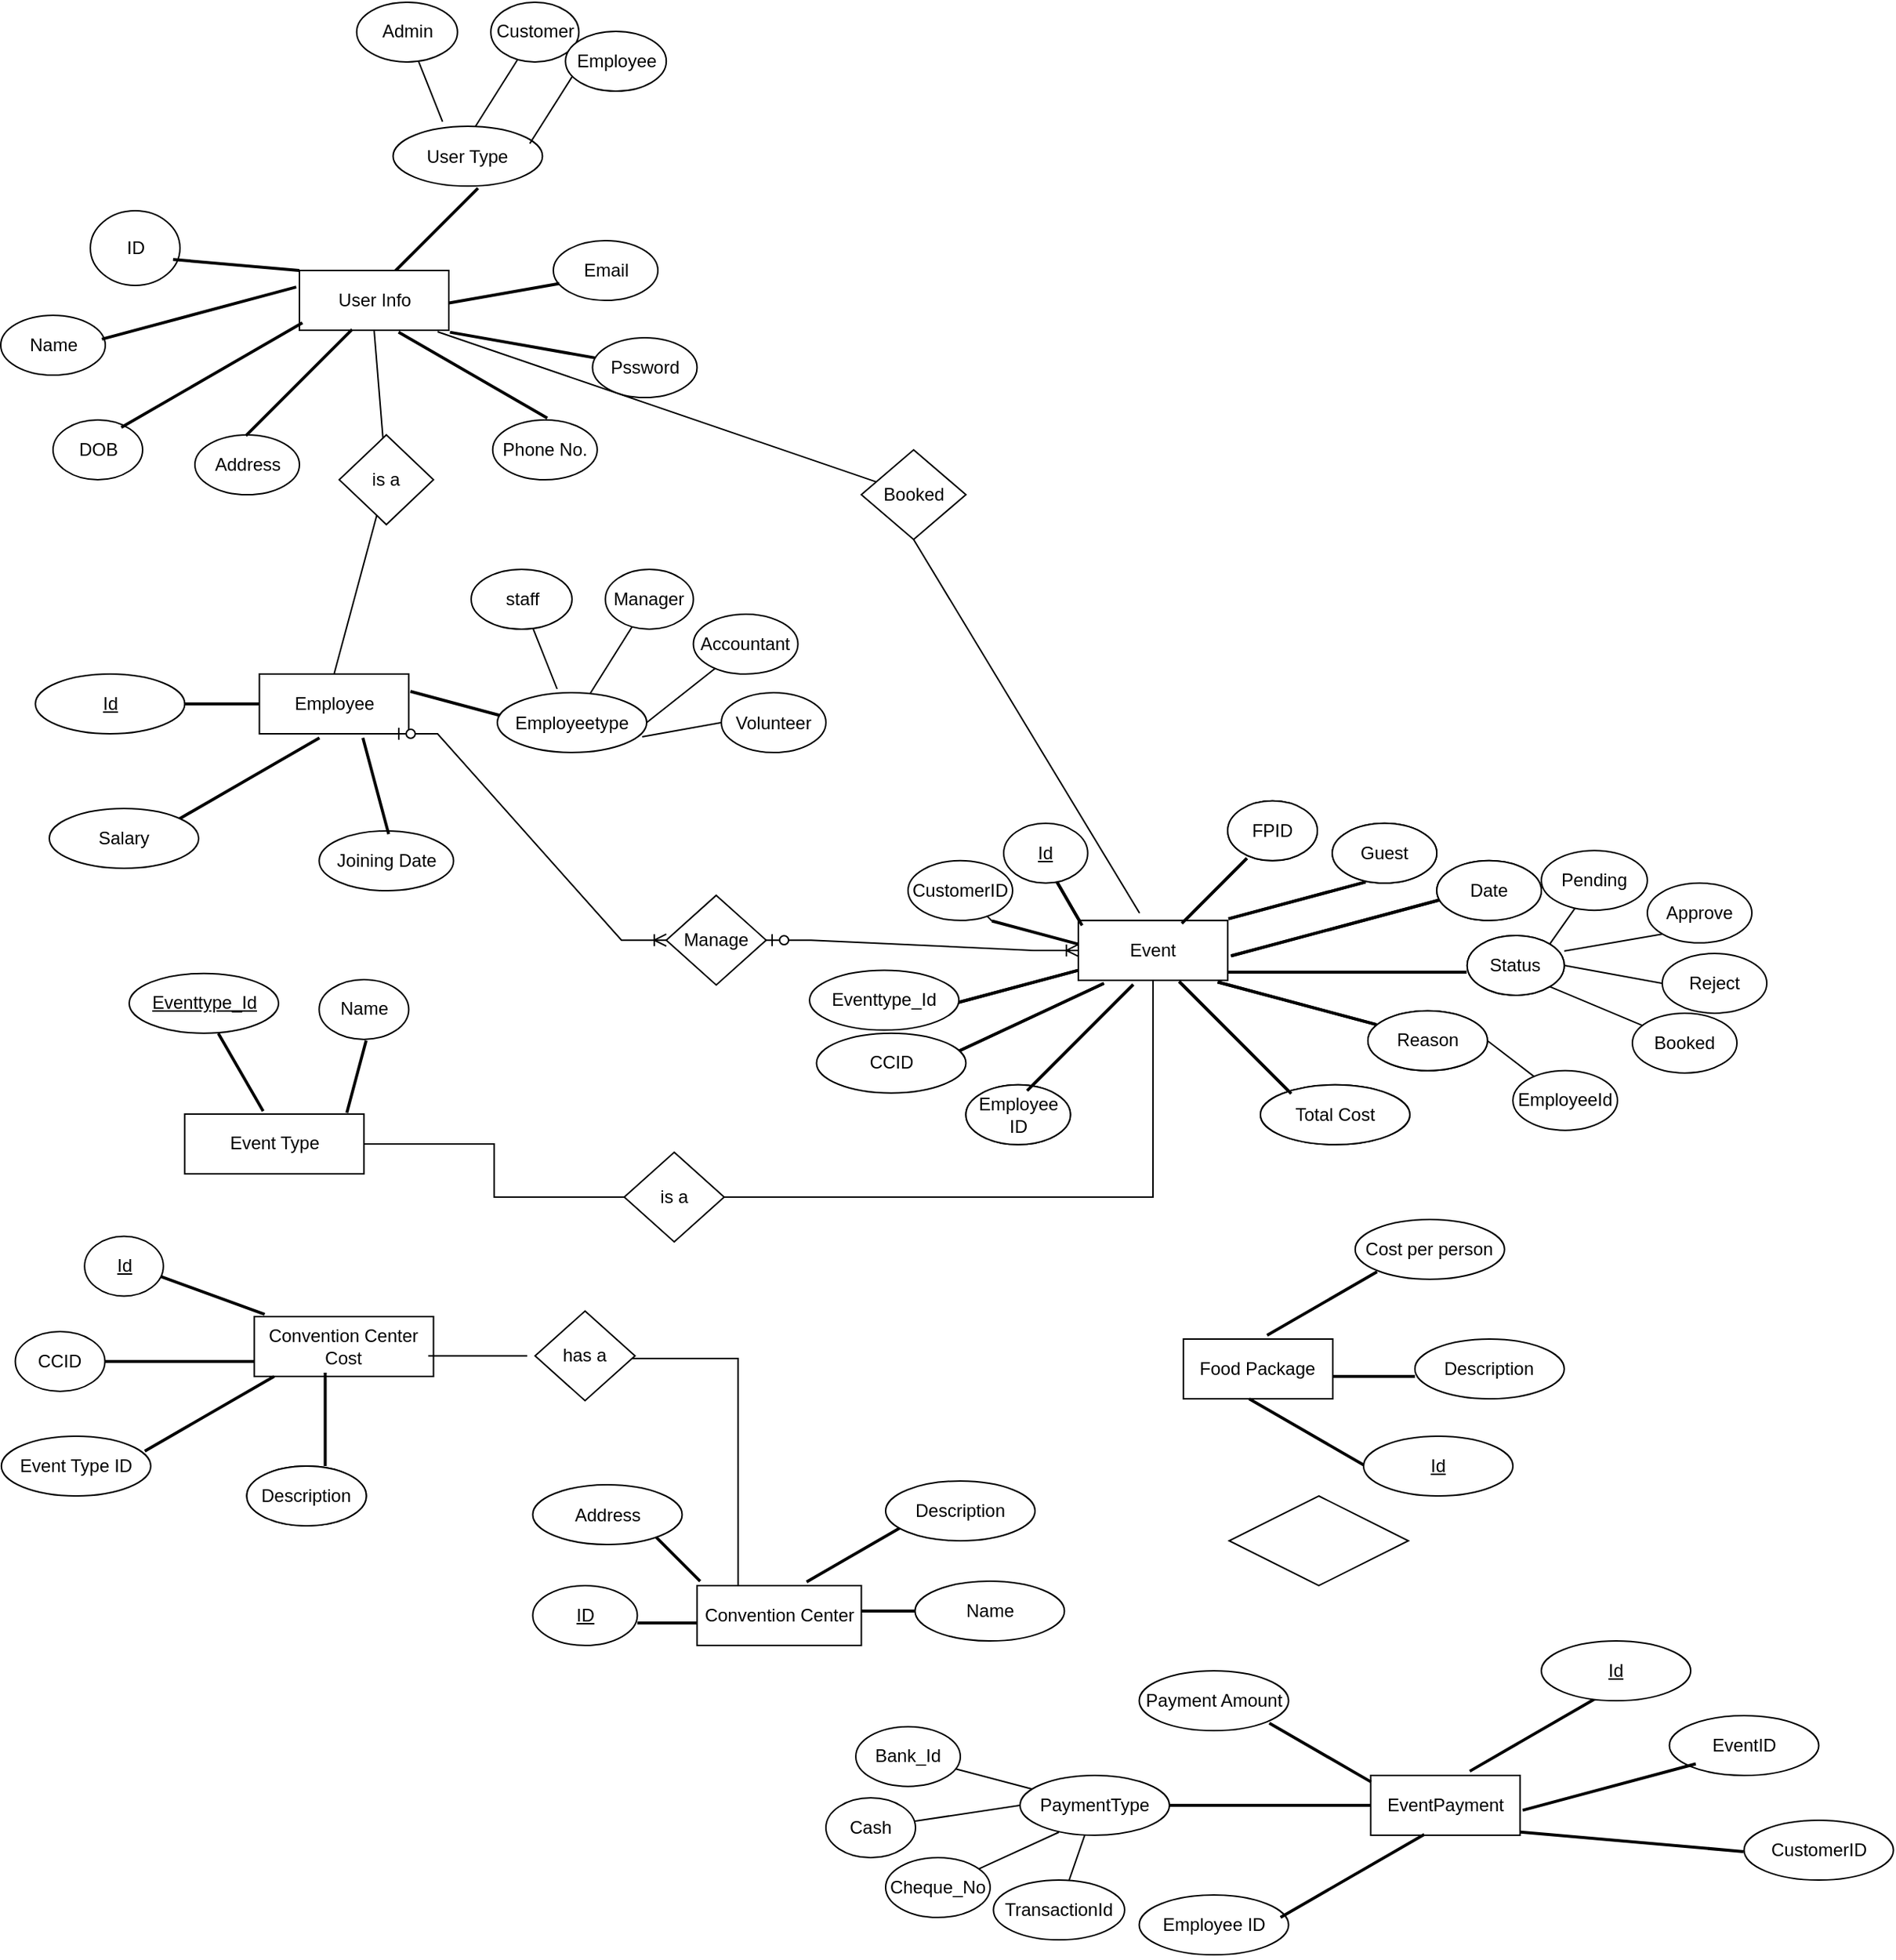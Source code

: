 <mxfile version="14.6.10" type="github">
  <diagram id="667UKBAZMkuKN2_vxPIx" name="Page-1">
    <mxGraphModel dx="854" dy="1568" grid="1" gridSize="10" guides="1" tooltips="1" connect="1" arrows="1" fold="1" page="1" pageScale="1" pageWidth="850" pageHeight="1100" math="0" shadow="0">
      <root>
        <mxCell id="0" />
        <mxCell id="1" parent="0" />
        <mxCell id="iq4_zU8uzsKBCmtEDNEx-7" value="Convention Center Cost" style="whiteSpace=wrap;html=1;align=center;" parent="1" vertex="1">
          <mxGeometry x="177.25" y="660" width="120" height="40" as="geometry" />
        </mxCell>
        <mxCell id="iq4_zU8uzsKBCmtEDNEx-9" value="CCID" style="ellipse;whiteSpace=wrap;html=1;align=center;" parent="1" vertex="1">
          <mxGeometry x="17.25" y="670" width="60" height="40" as="geometry" />
        </mxCell>
        <mxCell id="iq4_zU8uzsKBCmtEDNEx-10" value="Event Type ID" style="ellipse;whiteSpace=wrap;html=1;align=center;" parent="1" vertex="1">
          <mxGeometry x="7.92" y="740" width="100" height="40" as="geometry" />
        </mxCell>
        <mxCell id="iq4_zU8uzsKBCmtEDNEx-11" value="Description" style="ellipse;whiteSpace=wrap;html=1;align=center;" parent="1" vertex="1">
          <mxGeometry x="172.25" y="760" width="80" height="40" as="geometry" />
        </mxCell>
        <mxCell id="iq4_zU8uzsKBCmtEDNEx-12" value="" style="line;strokeWidth=2;html=1;rotation=20;" parent="1" vertex="1">
          <mxGeometry x="107.92" y="640" width="78.66" height="10" as="geometry" />
        </mxCell>
        <mxCell id="iq4_zU8uzsKBCmtEDNEx-13" value="" style="line;strokeWidth=2;html=1;" parent="1" vertex="1">
          <mxGeometry x="77.25" y="685" width="100" height="10" as="geometry" />
        </mxCell>
        <mxCell id="iq4_zU8uzsKBCmtEDNEx-14" value="" style="line;strokeWidth=2;html=1;rotation=-30;" parent="1" vertex="1">
          <mxGeometry x="97.25" y="720" width="100" height="10" as="geometry" />
        </mxCell>
        <mxCell id="iq4_zU8uzsKBCmtEDNEx-15" value="" style="line;strokeWidth=2;html=1;rotation=90;" parent="1" vertex="1">
          <mxGeometry x="193.5" y="723.75" width="62.5" height="10" as="geometry" />
        </mxCell>
        <mxCell id="iq4_zU8uzsKBCmtEDNEx-16" value="Description" style="ellipse;whiteSpace=wrap;html=1;align=center;" parent="1" vertex="1">
          <mxGeometry x="172.25" y="760" width="80" height="40" as="geometry" />
        </mxCell>
        <mxCell id="iq4_zU8uzsKBCmtEDNEx-24" value="User Type" style="ellipse;whiteSpace=wrap;html=1;align=center;" parent="1" vertex="1">
          <mxGeometry x="270.21" y="-136.46" width="100" height="40" as="geometry" />
        </mxCell>
        <mxCell id="iq4_zU8uzsKBCmtEDNEx-26" value="" style="line;strokeWidth=2;html=1;rotation=-225;" parent="1" vertex="1">
          <mxGeometry x="258.75" y="-73.54" width="80" height="13.54" as="geometry" />
        </mxCell>
        <mxCell id="iq4_zU8uzsKBCmtEDNEx-34" value="User Info" style="whiteSpace=wrap;html=1;align=center;" parent="1" vertex="1">
          <mxGeometry x="207.5" y="-40" width="100" height="40" as="geometry" />
        </mxCell>
        <mxCell id="iq4_zU8uzsKBCmtEDNEx-35" value="ID" style="ellipse;whiteSpace=wrap;html=1;align=center;" parent="1" vertex="1">
          <mxGeometry x="67.5" y="-80" width="60" height="50" as="geometry" />
        </mxCell>
        <mxCell id="iq4_zU8uzsKBCmtEDNEx-36" value="Name" style="ellipse;whiteSpace=wrap;html=1;align=center;" parent="1" vertex="1">
          <mxGeometry x="7.5" y="-10" width="70" height="40" as="geometry" />
        </mxCell>
        <mxCell id="iq4_zU8uzsKBCmtEDNEx-37" value="DOB" style="ellipse;whiteSpace=wrap;html=1;align=center;" parent="1" vertex="1">
          <mxGeometry x="42.5" y="60" width="60" height="40" as="geometry" />
        </mxCell>
        <mxCell id="iq4_zU8uzsKBCmtEDNEx-38" value="Address" style="ellipse;whiteSpace=wrap;html=1;align=center;" parent="1" vertex="1">
          <mxGeometry x="137.5" y="70" width="70" height="40" as="geometry" />
        </mxCell>
        <mxCell id="iq4_zU8uzsKBCmtEDNEx-39" value="Email" style="ellipse;whiteSpace=wrap;html=1;align=center;" parent="1" vertex="1">
          <mxGeometry x="377.5" y="-60" width="70" height="40" as="geometry" />
        </mxCell>
        <mxCell id="iq4_zU8uzsKBCmtEDNEx-40" value="Phone No." style="ellipse;whiteSpace=wrap;html=1;align=center;" parent="1" vertex="1">
          <mxGeometry x="336.89" y="60" width="70" height="40" as="geometry" />
        </mxCell>
        <mxCell id="iq4_zU8uzsKBCmtEDNEx-41" value="" style="line;strokeWidth=1;rotatable=0;dashed=0;labelPosition=right;align=left;verticalAlign=middle;spacingTop=0;spacingLeft=6;points=[];portConstraint=eastwest;" parent="1" vertex="1">
          <mxGeometry x="257.5" y="-80" height="10" as="geometry" />
        </mxCell>
        <mxCell id="iq4_zU8uzsKBCmtEDNEx-42" value="" style="line;strokeWidth=2;html=1;rotation=-10;" parent="1" vertex="1">
          <mxGeometry x="307.08" y="-29.78" width="75" height="10" as="geometry" />
        </mxCell>
        <mxCell id="iq4_zU8uzsKBCmtEDNEx-43" value="" style="line;strokeWidth=2;html=1;rotation=10;" parent="1" vertex="1">
          <mxGeometry x="307.5" y="5" width="100" height="10" as="geometry" />
        </mxCell>
        <mxCell id="iq4_zU8uzsKBCmtEDNEx-44" value="" style="line;strokeWidth=2;html=1;rotation=30;" parent="1" vertex="1">
          <mxGeometry x="266.16" y="25" width="115" height="10" as="geometry" />
        </mxCell>
        <mxCell id="iq4_zU8uzsKBCmtEDNEx-45" value="" style="line;strokeWidth=2;html=1;rotation=-45;" parent="1" vertex="1">
          <mxGeometry x="156.89" y="30" width="100.61" height="10" as="geometry" />
        </mxCell>
        <mxCell id="iq4_zU8uzsKBCmtEDNEx-46" value="" style="line;strokeWidth=2;html=1;rotation=-30;" parent="1" vertex="1">
          <mxGeometry x="78.84" y="25" width="140" height="10" as="geometry" />
        </mxCell>
        <mxCell id="iq4_zU8uzsKBCmtEDNEx-47" value="" style="line;strokeWidth=2;html=1;rotation=-15;" parent="1" vertex="1">
          <mxGeometry x="72.94" y="-16.51" width="134.73" height="10" as="geometry" />
        </mxCell>
        <mxCell id="iq4_zU8uzsKBCmtEDNEx-48" value="" style="line;strokeWidth=2;html=1;rotation=5;" parent="1" vertex="1">
          <mxGeometry x="122.72" y="-48.7" width="84.91" height="10" as="geometry" />
        </mxCell>
        <mxCell id="iq4_zU8uzsKBCmtEDNEx-103" value="Employee" style="whiteSpace=wrap;html=1;align=center;" parent="1" vertex="1">
          <mxGeometry x="180.69" y="230" width="100" height="40" as="geometry" />
        </mxCell>
        <mxCell id="iq4_zU8uzsKBCmtEDNEx-105" value="Joining Date" style="ellipse;whiteSpace=wrap;html=1;align=center;" parent="1" vertex="1">
          <mxGeometry x="220.69" y="335" width="90" height="40" as="geometry" />
        </mxCell>
        <mxCell id="iq4_zU8uzsKBCmtEDNEx-106" value="" style="line;strokeWidth=2;html=1;" parent="1" vertex="1">
          <mxGeometry x="130.69" y="245" width="50" height="10" as="geometry" />
        </mxCell>
        <mxCell id="iq4_zU8uzsKBCmtEDNEx-107" value="" style="line;strokeWidth=2;html=1;rotation=75;" parent="1" vertex="1">
          <mxGeometry x="225.28" y="299.91" width="66.65" height="10" as="geometry" />
        </mxCell>
        <mxCell id="iq4_zU8uzsKBCmtEDNEx-108" value="" style="line;strokeWidth=2;html=1;rotation=-30;" parent="1" vertex="1">
          <mxGeometry x="100.85" y="294.91" width="128.66" height="20" as="geometry" />
        </mxCell>
        <mxCell id="iq4_zU8uzsKBCmtEDNEx-110" value="" style="line;strokeWidth=2;html=1;rotation=15;" parent="1" vertex="1">
          <mxGeometry x="280.69" y="217.5" width="64.56" height="65" as="geometry" />
        </mxCell>
        <mxCell id="iq4_zU8uzsKBCmtEDNEx-111" value="Id" style="ellipse;whiteSpace=wrap;html=1;align=center;fontStyle=4;" parent="1" vertex="1">
          <mxGeometry x="30.69" y="230" width="100" height="40" as="geometry" />
        </mxCell>
        <mxCell id="iq4_zU8uzsKBCmtEDNEx-112" value="Employeetype" style="ellipse;whiteSpace=wrap;html=1;align=center;" parent="1" vertex="1">
          <mxGeometry x="340" y="242.5" width="100" height="40" as="geometry" />
        </mxCell>
        <mxCell id="iq4_zU8uzsKBCmtEDNEx-113" value="Salary" style="ellipse;whiteSpace=wrap;html=1;align=center;" parent="1" vertex="1">
          <mxGeometry x="40.01" y="320" width="100" height="40" as="geometry" />
        </mxCell>
        <mxCell id="Gzfp780XZHJY38I-ThZH-4" value="" style="rounded=0;orthogonalLoop=1;jettySize=auto;html=1;entryX=0.5;entryY=1;entryDx=0;entryDy=0;endArrow=none;endFill=0;" parent="1" source="iq4_zU8uzsKBCmtEDNEx-116" target="iq4_zU8uzsKBCmtEDNEx-34" edge="1">
          <mxGeometry relative="1" as="geometry" />
        </mxCell>
        <mxCell id="Gzfp780XZHJY38I-ThZH-5" value="" style="edgeStyle=none;rounded=0;orthogonalLoop=1;jettySize=auto;html=1;endArrow=none;endFill=0;entryX=0.5;entryY=0;entryDx=0;entryDy=0;" parent="1" source="iq4_zU8uzsKBCmtEDNEx-116" target="iq4_zU8uzsKBCmtEDNEx-103" edge="1">
          <mxGeometry relative="1" as="geometry" />
        </mxCell>
        <mxCell id="iq4_zU8uzsKBCmtEDNEx-116" value="is a" style="shape=rhombus;perimeter=rhombusPerimeter;whiteSpace=wrap;html=1;align=center;" parent="1" vertex="1">
          <mxGeometry x="234.14" y="70" width="63.11" height="60" as="geometry" />
        </mxCell>
        <mxCell id="iq4_zU8uzsKBCmtEDNEx-117" value="" style="endArrow=none;html=1;rounded=0;" parent="1" target="iq4_zU8uzsKBCmtEDNEx-118" edge="1">
          <mxGeometry relative="1" as="geometry">
            <mxPoint x="380" y="240" as="sourcePoint" />
            <mxPoint x="380" y="240" as="targetPoint" />
          </mxGeometry>
        </mxCell>
        <mxCell id="iq4_zU8uzsKBCmtEDNEx-118" value="staff" style="ellipse;whiteSpace=wrap;html=1;align=center;" parent="1" vertex="1">
          <mxGeometry x="322.5" y="160" width="67.5" height="40" as="geometry" />
        </mxCell>
        <mxCell id="iq4_zU8uzsKBCmtEDNEx-123" value="" style="rounded=0;orthogonalLoop=1;jettySize=auto;html=1;endArrow=none;endFill=0;" parent="1" source="iq4_zU8uzsKBCmtEDNEx-119" target="iq4_zU8uzsKBCmtEDNEx-112" edge="1">
          <mxGeometry relative="1" as="geometry" />
        </mxCell>
        <mxCell id="iq4_zU8uzsKBCmtEDNEx-119" value="Manager" style="ellipse;whiteSpace=wrap;html=1;align=center;" parent="1" vertex="1">
          <mxGeometry x="412.31" y="160" width="58.96" height="40" as="geometry" />
        </mxCell>
        <mxCell id="iq4_zU8uzsKBCmtEDNEx-126" value="" style="rounded=0;orthogonalLoop=1;jettySize=auto;html=1;endArrow=none;endFill=0;entryX=1;entryY=0.5;entryDx=0;entryDy=0;" parent="1" source="iq4_zU8uzsKBCmtEDNEx-124" target="iq4_zU8uzsKBCmtEDNEx-112" edge="1">
          <mxGeometry relative="1" as="geometry">
            <mxPoint x="515" y="320" as="targetPoint" />
          </mxGeometry>
        </mxCell>
        <mxCell id="iq4_zU8uzsKBCmtEDNEx-124" value="Accountant" style="ellipse;whiteSpace=wrap;html=1;align=center;" parent="1" vertex="1">
          <mxGeometry x="471.27" y="190" width="70" height="40" as="geometry" />
        </mxCell>
        <mxCell id="iq4_zU8uzsKBCmtEDNEx-127" value="Volunteer" style="ellipse;whiteSpace=wrap;html=1;align=center;" parent="1" vertex="1">
          <mxGeometry x="490" y="242.5" width="70" height="40" as="geometry" />
        </mxCell>
        <mxCell id="iq4_zU8uzsKBCmtEDNEx-128" value="" style="endArrow=none;html=1;rounded=0;entryX=0;entryY=0.5;entryDx=0;entryDy=0;exitX=0.97;exitY=0.738;exitDx=0;exitDy=0;exitPerimeter=0;" parent="1" source="iq4_zU8uzsKBCmtEDNEx-112" target="iq4_zU8uzsKBCmtEDNEx-127" edge="1">
          <mxGeometry relative="1" as="geometry">
            <mxPoint x="470" y="334.91" as="sourcePoint" />
            <mxPoint x="470" y="264.91" as="targetPoint" />
          </mxGeometry>
        </mxCell>
        <mxCell id="iq4_zU8uzsKBCmtEDNEx-152" value="Event" style="whiteSpace=wrap;html=1;align=center;" parent="1" vertex="1">
          <mxGeometry x="729.04" y="394.91" width="100" height="40" as="geometry" />
        </mxCell>
        <mxCell id="iq4_zU8uzsKBCmtEDNEx-154" value="CustomerID" style="ellipse;whiteSpace=wrap;html=1;align=center;" parent="1" vertex="1">
          <mxGeometry x="615" y="354.91" width="70" height="40" as="geometry" />
        </mxCell>
        <mxCell id="iq4_zU8uzsKBCmtEDNEx-157" value="FPID" style="ellipse;whiteSpace=wrap;html=1;align=center;" parent="1" vertex="1">
          <mxGeometry x="829.04" y="314.91" width="60" height="40" as="geometry" />
        </mxCell>
        <mxCell id="iq4_zU8uzsKBCmtEDNEx-158" value="Guest" style="ellipse;whiteSpace=wrap;html=1;align=center;" parent="1" vertex="1">
          <mxGeometry x="899.04" y="329.91" width="70" height="40" as="geometry" />
        </mxCell>
        <mxCell id="iq4_zU8uzsKBCmtEDNEx-159" value="Date" style="ellipse;whiteSpace=wrap;html=1;align=center;" parent="1" vertex="1">
          <mxGeometry x="969.04" y="354.91" width="70" height="40" as="geometry" />
        </mxCell>
        <mxCell id="iq4_zU8uzsKBCmtEDNEx-160" value="Status" style="ellipse;whiteSpace=wrap;html=1;align=center;" parent="1" vertex="1">
          <mxGeometry x="989.37" y="404.95" width="65" height="40" as="geometry" />
        </mxCell>
        <mxCell id="iq4_zU8uzsKBCmtEDNEx-161" value="Reason" style="ellipse;whiteSpace=wrap;html=1;align=center;" parent="1" vertex="1">
          <mxGeometry x="922.93" y="455.35" width="80" height="40" as="geometry" />
        </mxCell>
        <mxCell id="iq4_zU8uzsKBCmtEDNEx-162" value="Employee ID" style="ellipse;whiteSpace=wrap;html=1;align=center;" parent="1" vertex="1">
          <mxGeometry x="653.73" y="504.91" width="70" height="40" as="geometry" />
        </mxCell>
        <mxCell id="iq4_zU8uzsKBCmtEDNEx-163" value="Total Cost" style="ellipse;whiteSpace=wrap;html=1;align=center;" parent="1" vertex="1">
          <mxGeometry x="850.96" y="504.91" width="100" height="40" as="geometry" />
        </mxCell>
        <mxCell id="iq4_zU8uzsKBCmtEDNEx-164" value="" style="line;strokeWidth=2;html=1;rotation=60;" parent="1" vertex="1">
          <mxGeometry x="705.29" y="378.1" width="35" height="10" as="geometry" />
        </mxCell>
        <mxCell id="iq4_zU8uzsKBCmtEDNEx-166" value="" style="line;strokeWidth=2;html=1;rotation=-15;" parent="1" vertex="1">
          <mxGeometry x="644.05" y="434.45" width="86.25" height="10" as="geometry" />
        </mxCell>
        <mxCell id="iq4_zU8uzsKBCmtEDNEx-167" value="" style="line;strokeWidth=2;html=1;rotation=-25;" parent="1" vertex="1">
          <mxGeometry x="640.74" y="455.35" width="110.61" height="10" as="geometry" />
        </mxCell>
        <mxCell id="iq4_zU8uzsKBCmtEDNEx-168" value="" style="line;strokeWidth=2;html=1;rotation=-45;" parent="1" vertex="1">
          <mxGeometry x="680.02" y="468.3" width="100.42" height="10" as="geometry" />
        </mxCell>
        <mxCell id="iq4_zU8uzsKBCmtEDNEx-169" value="" style="line;strokeWidth=2;html=1;rotation=-225;" parent="1" vertex="1">
          <mxGeometry x="789.28" y="370.12" width="61.6" height="10" as="geometry" />
        </mxCell>
        <mxCell id="iq4_zU8uzsKBCmtEDNEx-170" value="" style="line;strokeWidth=2;html=1;rotation=-15;" parent="1" vertex="1">
          <mxGeometry x="827.93" y="376.5" width="95" height="10" as="geometry" />
        </mxCell>
        <mxCell id="iq4_zU8uzsKBCmtEDNEx-171" value="" style="line;strokeWidth=2;html=1;rotation=-15;" parent="1" vertex="1">
          <mxGeometry x="828.77" y="394.95" width="144.39" height="10" as="geometry" />
        </mxCell>
        <mxCell id="iq4_zU8uzsKBCmtEDNEx-172" value="" style="line;strokeWidth=2;html=1;" parent="1" vertex="1">
          <mxGeometry x="829.04" y="424.45" width="160" height="10" as="geometry" />
        </mxCell>
        <mxCell id="iq4_zU8uzsKBCmtEDNEx-173" value="" style="line;strokeWidth=2;html=1;rotation=15;" parent="1" vertex="1">
          <mxGeometry x="820.43" y="445.35" width="110" height="10" as="geometry" />
        </mxCell>
        <mxCell id="iq4_zU8uzsKBCmtEDNEx-174" value="" style="line;strokeWidth=2;html=1;rotation=45;" parent="1" vertex="1">
          <mxGeometry x="780.96" y="468.3" width="106.16" height="10" as="geometry" />
        </mxCell>
        <mxCell id="iq4_zU8uzsKBCmtEDNEx-175" value="Event" style="whiteSpace=wrap;html=1;align=center;" parent="1" vertex="1">
          <mxGeometry x="729.04" y="394.95" width="100" height="40" as="geometry" />
        </mxCell>
        <mxCell id="iq4_zU8uzsKBCmtEDNEx-180" value="FPID" style="ellipse;whiteSpace=wrap;html=1;align=center;" parent="1" vertex="1">
          <mxGeometry x="829.04" y="314.91" width="60" height="40" as="geometry" />
        </mxCell>
        <mxCell id="iq4_zU8uzsKBCmtEDNEx-181" value="Guest" style="ellipse;whiteSpace=wrap;html=1;align=center;" parent="1" vertex="1">
          <mxGeometry x="899.04" y="329.91" width="70" height="40" as="geometry" />
        </mxCell>
        <mxCell id="iq4_zU8uzsKBCmtEDNEx-182" value="Date" style="ellipse;whiteSpace=wrap;html=1;align=center;" parent="1" vertex="1">
          <mxGeometry x="969.04" y="354.91" width="70" height="40" as="geometry" />
        </mxCell>
        <mxCell id="iq4_zU8uzsKBCmtEDNEx-183" value="Status" style="ellipse;whiteSpace=wrap;html=1;align=center;" parent="1" vertex="1">
          <mxGeometry x="989.37" y="404.95" width="65" height="40" as="geometry" />
        </mxCell>
        <mxCell id="iq4_zU8uzsKBCmtEDNEx-184" value="Reason" style="ellipse;whiteSpace=wrap;html=1;align=center;" parent="1" vertex="1">
          <mxGeometry x="922.93" y="455.35" width="80" height="40" as="geometry" />
        </mxCell>
        <mxCell id="iq4_zU8uzsKBCmtEDNEx-185" value="Employee ID" style="ellipse;whiteSpace=wrap;html=1;align=center;" parent="1" vertex="1">
          <mxGeometry x="653.73" y="504.91" width="70" height="40" as="geometry" />
        </mxCell>
        <mxCell id="iq4_zU8uzsKBCmtEDNEx-186" value="Total Cost" style="ellipse;whiteSpace=wrap;html=1;align=center;" parent="1" vertex="1">
          <mxGeometry x="850.96" y="504.91" width="100" height="40" as="geometry" />
        </mxCell>
        <mxCell id="iq4_zU8uzsKBCmtEDNEx-187" value="" style="line;strokeWidth=2;html=1;rotation=60;" parent="1" vertex="1">
          <mxGeometry x="705.29" y="378.1" width="35" height="10" as="geometry" />
        </mxCell>
        <mxCell id="iq4_zU8uzsKBCmtEDNEx-189" value="" style="line;strokeWidth=2;html=1;rotation=-15;" parent="1" vertex="1">
          <mxGeometry x="644.05" y="434.45" width="86.25" height="10" as="geometry" />
        </mxCell>
        <mxCell id="iq4_zU8uzsKBCmtEDNEx-190" value="" style="line;strokeWidth=2;html=1;rotation=-25;" parent="1" vertex="1">
          <mxGeometry x="640.74" y="455.35" width="110.61" height="10" as="geometry" />
        </mxCell>
        <mxCell id="iq4_zU8uzsKBCmtEDNEx-191" value="" style="line;strokeWidth=2;html=1;rotation=-45;" parent="1" vertex="1">
          <mxGeometry x="680.02" y="468.3" width="100.42" height="10" as="geometry" />
        </mxCell>
        <mxCell id="iq4_zU8uzsKBCmtEDNEx-192" value="" style="line;strokeWidth=2;html=1;rotation=-225;" parent="1" vertex="1">
          <mxGeometry x="789.28" y="370.12" width="61.6" height="10" as="geometry" />
        </mxCell>
        <mxCell id="iq4_zU8uzsKBCmtEDNEx-193" value="" style="line;strokeWidth=2;html=1;rotation=-15;" parent="1" vertex="1">
          <mxGeometry x="827.93" y="376.5" width="95" height="10" as="geometry" />
        </mxCell>
        <mxCell id="iq4_zU8uzsKBCmtEDNEx-194" value="" style="line;strokeWidth=2;html=1;rotation=-15;" parent="1" vertex="1">
          <mxGeometry x="828.77" y="394.95" width="144.39" height="10" as="geometry" />
        </mxCell>
        <mxCell id="iq4_zU8uzsKBCmtEDNEx-195" value="" style="line;strokeWidth=2;html=1;" parent="1" vertex="1">
          <mxGeometry x="829.04" y="424.45" width="160" height="10" as="geometry" />
        </mxCell>
        <mxCell id="iq4_zU8uzsKBCmtEDNEx-196" value="" style="line;strokeWidth=2;html=1;rotation=15;" parent="1" vertex="1">
          <mxGeometry x="820.43" y="445.35" width="110" height="10" as="geometry" />
        </mxCell>
        <mxCell id="iq4_zU8uzsKBCmtEDNEx-197" value="" style="line;strokeWidth=2;html=1;rotation=45;" parent="1" vertex="1">
          <mxGeometry x="780.96" y="468.3" width="106.16" height="10" as="geometry" />
        </mxCell>
        <mxCell id="iq4_zU8uzsKBCmtEDNEx-198" value="Event Type" style="rounded=0;whiteSpace=wrap;html=1;" parent="1" vertex="1">
          <mxGeometry x="130.69" y="524.45" width="120" height="40" as="geometry" />
        </mxCell>
        <mxCell id="iq4_zU8uzsKBCmtEDNEx-200" value="Name" style="ellipse;whiteSpace=wrap;html=1;align=center;" parent="1" vertex="1">
          <mxGeometry x="220.69" y="434.45" width="60" height="40" as="geometry" />
        </mxCell>
        <mxCell id="iq4_zU8uzsKBCmtEDNEx-201" value="" style="line;strokeWidth=2;direction=south;html=1;rotation=15;" parent="1" vertex="1">
          <mxGeometry x="240.69" y="474.45" width="10" height="50" as="geometry" />
        </mxCell>
        <mxCell id="iq4_zU8uzsKBCmtEDNEx-202" value="" style="line;strokeWidth=2;direction=south;html=1;rotation=-30;" parent="1" vertex="1">
          <mxGeometry x="163.19" y="466.46" width="10" height="60" as="geometry" />
        </mxCell>
        <mxCell id="iq4_zU8uzsKBCmtEDNEx-203" value="Eventtype_Id" style="ellipse;whiteSpace=wrap;html=1;align=center;fontStyle=4;" parent="1" vertex="1">
          <mxGeometry x="93.5" y="430.35" width="100" height="40" as="geometry" />
        </mxCell>
        <mxCell id="iq4_zU8uzsKBCmtEDNEx-205" value="Id" style="ellipse;whiteSpace=wrap;html=1;align=center;fontStyle=4;" parent="1" vertex="1">
          <mxGeometry x="679.04" y="329.91" width="56.27" height="40" as="geometry" />
        </mxCell>
        <mxCell id="iq4_zU8uzsKBCmtEDNEx-206" value="Eventtype_Id" style="ellipse;whiteSpace=wrap;html=1;align=center;" parent="1" vertex="1">
          <mxGeometry x="549.04" y="428.3" width="100" height="40" as="geometry" />
        </mxCell>
        <mxCell id="iq4_zU8uzsKBCmtEDNEx-208" value="CCID" style="ellipse;whiteSpace=wrap;html=1;align=center;" parent="1" vertex="1">
          <mxGeometry x="553.73" y="470.35" width="100" height="40" as="geometry" />
        </mxCell>
        <mxCell id="iq4_zU8uzsKBCmtEDNEx-210" value="" style="endArrow=none;html=1;rounded=0;exitX=1;exitY=0;exitDx=0;exitDy=0;" parent="1" source="iq4_zU8uzsKBCmtEDNEx-183" target="iq4_zU8uzsKBCmtEDNEx-211" edge="1">
          <mxGeometry relative="1" as="geometry">
            <mxPoint x="1050" y="406.97" as="sourcePoint" />
            <mxPoint x="1130" y="406.97" as="targetPoint" />
          </mxGeometry>
        </mxCell>
        <mxCell id="iq4_zU8uzsKBCmtEDNEx-211" value="Pending" style="ellipse;whiteSpace=wrap;html=1;align=center;" parent="1" vertex="1">
          <mxGeometry x="1039.04" y="348.1" width="70.96" height="40" as="geometry" />
        </mxCell>
        <mxCell id="iq4_zU8uzsKBCmtEDNEx-212" value="Approve&lt;span style=&quot;color: rgba(0 , 0 , 0 , 0) ; font-family: monospace ; font-size: 0px&quot;&gt;%3CmxGraphModel%3E%3Croot%3E%3CmxCell%20id%3D%220%22%2F%3E%3CmxCell%20id%3D%221%22%20parent%3D%220%22%2F%3E%3CmxCell%20id%3D%222%22%20value%3D%22Event%20Type%22%20style%3D%22rounded%3D0%3BwhiteSpace%3Dwrap%3Bhtml%3D1%3B%22%20vertex%3D%221%22%20parent%3D%221%22%3E%3CmxGeometry%20x%3D%2290%22%20y%3D%22140%22%20width%3D%22120%22%20height%3D%2240%22%20as%3D%22geometry%22%2F%3E%3C%2FmxCell%3E%3CmxCell%20id%3D%223%22%20value%3D%22ID%22%20style%3D%22ellipse%3BwhiteSpace%3Dwrap%3Bhtml%3D1%3Balign%3Dcenter%3B%22%20vertex%3D%221%22%20parent%3D%221%22%3E%3CmxGeometry%20x%3D%2260%22%20y%3D%2250%22%20width%3D%2260%22%20height%3D%2240%22%20as%3D%22geometry%22%2F%3E%3C%2FmxCell%3E%3CmxCell%20id%3D%224%22%20value%3D%22Name%22%20style%3D%22ellipse%3BwhiteSpace%3Dwrap%3Bhtml%3D1%3Balign%3Dcenter%3B%22%20vertex%3D%221%22%20parent%3D%221%22%3E%3CmxGeometry%20x%3D%22180%22%20y%3D%2250%22%20width%3D%2260%22%20height%3D%2240%22%20as%3D%22geometry%22%2F%3E%3C%2FmxCell%3E%3CmxCell%20id%3D%225%22%20value%3D%22%22%20style%3D%22line%3BstrokeWidth%3D2%3Bdirection%3Dsouth%3Bhtml%3D1%3Brotation%3D15%3B%22%20vertex%3D%221%22%20parent%3D%221%22%3E%3CmxGeometry%20x%3D%22200%22%20y%3D%2290%22%20width%3D%2210%22%20height%3D%2250%22%20as%3D%22geometry%22%2F%3E%3C%2FmxCell%3E%3CmxCell%20id%3D%226%22%20value%3D%22%22%20style%3D%22line%3BstrokeWidth%3D2%3Bdirection%3Dsouth%3Bhtml%3D1%3Brotation%3D-30%3B%22%20vertex%3D%221%22%20parent%3D%221%22%3E%3CmxGeometry%20x%3D%22122.5%22%20y%3D%2282.01%22%20width%3D%2210%22%20height%3D%2260%22%20as%3D%22geometry%22%2F%3E%3C%2FmxCell%3E%3C%2Froot%3E%3C%2FmxGraphModel%3E&lt;/span&gt;" style="ellipse;whiteSpace=wrap;html=1;align=center;" parent="1" vertex="1">
          <mxGeometry x="1110" y="369.91" width="70" height="40" as="geometry" />
        </mxCell>
        <mxCell id="iq4_zU8uzsKBCmtEDNEx-213" value="" style="endArrow=none;html=1;rounded=0;entryX=0;entryY=1;entryDx=0;entryDy=0;" parent="1" target="iq4_zU8uzsKBCmtEDNEx-212" edge="1">
          <mxGeometry relative="1" as="geometry">
            <mxPoint x="1054.37" y="415.36" as="sourcePoint" />
            <mxPoint x="1140.33" y="414.91" as="targetPoint" />
          </mxGeometry>
        </mxCell>
        <mxCell id="iq4_zU8uzsKBCmtEDNEx-214" value="Reject&lt;span style=&quot;color: rgba(0 , 0 , 0 , 0) ; font-family: monospace ; font-size: 0px&quot;&gt;%3CmxGraphModel%3E%3Croot%3E%3CmxCell%20id%3D%220%22%2F%3E%3CmxCell%20id%3D%221%22%20parent%3D%220%22%2F%3E%3CmxCell%20id%3D%222%22%20value%3D%22Event%20Type%22%20style%3D%22rounded%3D0%3BwhiteSpace%3Dwrap%3Bhtml%3D1%3B%22%20vertex%3D%221%22%20parent%3D%221%22%3E%3CmxGeometry%20x%3D%2290%22%20y%3D%22140%22%20width%3D%22120%22%20height%3D%2240%22%20as%3D%22geometry%22%2F%3E%3C%2FmxCell%3E%3CmxCell%20id%3D%223%22%20value%3D%22ID%22%20style%3D%22ellipse%3BwhiteSpace%3Dwrap%3Bhtml%3D1%3Balign%3Dcenter%3B%22%20vertex%3D%221%22%20parent%3D%221%22%3E%3CmxGeometry%20x%3D%2260%22%20y%3D%2250%22%20width%3D%2260%22%20height%3D%2240%22%20as%3D%22geometry%22%2F%3E%3C%2FmxCell%3E%3CmxCell%20id%3D%224%22%20value%3D%22Name%22%20style%3D%22ellipse%3BwhiteSpace%3Dwrap%3Bhtml%3D1%3Balign%3Dcenter%3B%22%20vertex%3D%221%22%20parent%3D%221%22%3E%3CmxGeometry%20x%3D%22180%22%20y%3D%2250%22%20width%3D%2260%22%20height%3D%2240%22%20as%3D%22geometry%22%2F%3E%3C%2FmxCell%3E%3CmxCell%20id%3D%225%22%20value%3D%22%22%20style%3D%22line%3BstrokeWidth%3D2%3Bdirection%3Dsouth%3Bhtml%3D1%3Brotation%3D15%3B%22%20vertex%3D%221%22%20parent%3D%221%22%3E%3CmxGeometry%20x%3D%22200%22%20y%3D%2290%22%20width%3D%2210%22%20height%3D%2250%22%20as%3D%22geometry%22%2F%3E%3C%2FmxCell%3E%3CmxCell%20id%3D%226%22%20value%3D%22%22%20style%3D%22line%3BstrokeWidth%3D2%3Bdirection%3Dsouth%3Bhtml%3D1%3Brotation%3D-30%3B%22%20vertex%3D%221%22%20parent%3D%221%22%3E%3CmxGeometry%20x%3D%22122.5%22%20y%3D%2282.01%22%20width%3D%2210%22%20height%3D%2260%22%20as%3D%22geometry%22%2F%3E%3C%2FmxCell%3E%3C%2Froot%3E%3C%2FmxGraphModel%3E&lt;/span&gt;" style="ellipse;whiteSpace=wrap;html=1;align=center;" parent="1" vertex="1">
          <mxGeometry x="1120" y="416.97" width="70" height="40" as="geometry" />
        </mxCell>
        <mxCell id="iq4_zU8uzsKBCmtEDNEx-215" value="" style="endArrow=none;html=1;rounded=0;entryX=0;entryY=0.5;entryDx=0;entryDy=0;exitX=1;exitY=0.5;exitDx=0;exitDy=0;" parent="1" source="iq4_zU8uzsKBCmtEDNEx-183" target="iq4_zU8uzsKBCmtEDNEx-214" edge="1">
          <mxGeometry relative="1" as="geometry">
            <mxPoint x="1064.37" y="425.36" as="sourcePoint" />
            <mxPoint x="1130.251" y="414.052" as="targetPoint" />
          </mxGeometry>
        </mxCell>
        <mxCell id="iq4_zU8uzsKBCmtEDNEx-216" value="Booked" style="ellipse;whiteSpace=wrap;html=1;align=center;" parent="1" vertex="1">
          <mxGeometry x="1100" y="456.97" width="70" height="40" as="geometry" />
        </mxCell>
        <mxCell id="iq4_zU8uzsKBCmtEDNEx-217" value="" style="endArrow=none;html=1;rounded=0;exitX=1;exitY=1;exitDx=0;exitDy=0;" parent="1" source="iq4_zU8uzsKBCmtEDNEx-183" target="iq4_zU8uzsKBCmtEDNEx-216" edge="1">
          <mxGeometry relative="1" as="geometry">
            <mxPoint x="1064.37" y="434.95" as="sourcePoint" />
            <mxPoint x="1130" y="446.97" as="targetPoint" />
          </mxGeometry>
        </mxCell>
        <mxCell id="iq4_zU8uzsKBCmtEDNEx-220" value="" style="edgeStyle=none;rounded=0;orthogonalLoop=1;jettySize=auto;html=1;endArrow=none;endFill=0;entryX=1;entryY=0.5;entryDx=0;entryDy=0;" parent="1" source="iq4_zU8uzsKBCmtEDNEx-218" target="iq4_zU8uzsKBCmtEDNEx-184" edge="1">
          <mxGeometry relative="1" as="geometry" />
        </mxCell>
        <mxCell id="iq4_zU8uzsKBCmtEDNEx-218" value="EmployeeId" style="ellipse;whiteSpace=wrap;html=1;align=center;" parent="1" vertex="1">
          <mxGeometry x="1020" y="495.35" width="70" height="40" as="geometry" />
        </mxCell>
        <mxCell id="iq4_zU8uzsKBCmtEDNEx-222" value="Food Package" style="whiteSpace=wrap;html=1;align=center;" parent="1" vertex="1">
          <mxGeometry x="799.37" y="675" width="100" height="40" as="geometry" />
        </mxCell>
        <mxCell id="iq4_zU8uzsKBCmtEDNEx-224" value="Description" style="ellipse;whiteSpace=wrap;html=1;align=center;" parent="1" vertex="1">
          <mxGeometry x="954.37" y="675" width="100" height="40" as="geometry" />
        </mxCell>
        <mxCell id="iq4_zU8uzsKBCmtEDNEx-225" value="Cost per person" style="ellipse;whiteSpace=wrap;html=1;align=center;" parent="1" vertex="1">
          <mxGeometry x="914.37" y="595" width="100" height="40" as="geometry" />
        </mxCell>
        <mxCell id="iq4_zU8uzsKBCmtEDNEx-226" value="" style="line;strokeWidth=2;html=1;rotation=-210;" parent="1" vertex="1">
          <mxGeometry x="849.7" y="646.25" width="85" height="10" as="geometry" />
        </mxCell>
        <mxCell id="iq4_zU8uzsKBCmtEDNEx-227" value="" style="line;strokeWidth=2;html=1;" parent="1" vertex="1">
          <mxGeometry x="899.37" y="695" width="55" height="10" as="geometry" />
        </mxCell>
        <mxCell id="iq4_zU8uzsKBCmtEDNEx-228" value="" style="line;strokeWidth=2;html=1;rotation=30;" parent="1" vertex="1">
          <mxGeometry x="837.36" y="725" width="90" height="25" as="geometry" />
        </mxCell>
        <mxCell id="iq4_zU8uzsKBCmtEDNEx-229" value="Id" style="ellipse;whiteSpace=wrap;html=1;align=center;fontStyle=4;" parent="1" vertex="1">
          <mxGeometry x="920" y="740" width="100" height="40" as="geometry" />
        </mxCell>
        <mxCell id="iq4_zU8uzsKBCmtEDNEx-230" value="Id" style="ellipse;whiteSpace=wrap;html=1;align=center;fontStyle=4;" parent="1" vertex="1">
          <mxGeometry x="63.63" y="606.25" width="52.75" height="40" as="geometry" />
        </mxCell>
        <mxCell id="iq4_zU8uzsKBCmtEDNEx-231" value="Convention Center" style="whiteSpace=wrap;html=1;align=center;" parent="1" vertex="1">
          <mxGeometry x="473.73" y="840" width="110" height="40" as="geometry" />
        </mxCell>
        <mxCell id="iq4_zU8uzsKBCmtEDNEx-232" value="ID" style="ellipse;whiteSpace=wrap;html=1;align=center;fontStyle=4;" parent="1" vertex="1">
          <mxGeometry x="363.73" y="840" width="70" height="40" as="geometry" />
        </mxCell>
        <mxCell id="iq4_zU8uzsKBCmtEDNEx-236" value="" style="line;strokeWidth=2;direction=south;html=1;rotation=-45;" parent="1" vertex="1">
          <mxGeometry x="453.12" y="794.39" width="10" height="50" as="geometry" />
        </mxCell>
        <mxCell id="iq4_zU8uzsKBCmtEDNEx-237" value="" style="line;strokeWidth=2;html=1;" parent="1" vertex="1">
          <mxGeometry x="433.73" y="860" width="40" height="10" as="geometry" />
        </mxCell>
        <mxCell id="iq4_zU8uzsKBCmtEDNEx-238" value="" style="line;strokeWidth=2;html=1;rotation=-30;" parent="1" vertex="1">
          <mxGeometry x="541.72" y="812.5" width="80" height="10" as="geometry" />
        </mxCell>
        <mxCell id="iq4_zU8uzsKBCmtEDNEx-239" value="" style="line;strokeWidth=2;html=1;" parent="1" vertex="1">
          <mxGeometry x="583.73" y="852.01" width="40" height="10" as="geometry" />
        </mxCell>
        <mxCell id="iq4_zU8uzsKBCmtEDNEx-240" value="Address" style="ellipse;whiteSpace=wrap;html=1;align=center;" parent="1" vertex="1">
          <mxGeometry x="363.73" y="772.5" width="100" height="40" as="geometry" />
        </mxCell>
        <mxCell id="iq4_zU8uzsKBCmtEDNEx-241" value="Description" style="ellipse;whiteSpace=wrap;html=1;align=center;" parent="1" vertex="1">
          <mxGeometry x="600" y="770" width="100" height="40" as="geometry" />
        </mxCell>
        <mxCell id="iq4_zU8uzsKBCmtEDNEx-242" value="Name" style="ellipse;whiteSpace=wrap;html=1;align=center;" parent="1" vertex="1">
          <mxGeometry x="619.7" y="837.01" width="100" height="40" as="geometry" />
        </mxCell>
        <mxCell id="iq4_zU8uzsKBCmtEDNEx-243" value="EventPayment" style="whiteSpace=wrap;html=1;align=center;" parent="1" vertex="1">
          <mxGeometry x="924.78" y="967.01" width="100" height="40" as="geometry" />
        </mxCell>
        <mxCell id="iq4_zU8uzsKBCmtEDNEx-245" value="EventID" style="ellipse;whiteSpace=wrap;html=1;align=center;" parent="1" vertex="1">
          <mxGeometry x="1124.78" y="927.01" width="100" height="40" as="geometry" />
        </mxCell>
        <mxCell id="iq4_zU8uzsKBCmtEDNEx-246" value="CustomerID" style="ellipse;whiteSpace=wrap;html=1;align=center;" parent="1" vertex="1">
          <mxGeometry x="1174.78" y="997.01" width="100" height="40" as="geometry" />
        </mxCell>
        <mxCell id="iq4_zU8uzsKBCmtEDNEx-247" style="edgeStyle=orthogonalEdgeStyle;rounded=0;orthogonalLoop=1;jettySize=auto;html=1;exitX=0.5;exitY=1;exitDx=0;exitDy=0;" parent="1" edge="1">
          <mxGeometry relative="1" as="geometry">
            <mxPoint x="1098.44" y="917.01" as="sourcePoint" />
            <mxPoint x="1098.44" y="917.01" as="targetPoint" />
          </mxGeometry>
        </mxCell>
        <mxCell id="iq4_zU8uzsKBCmtEDNEx-248" value="Payment Amount" style="ellipse;whiteSpace=wrap;html=1;align=center;" parent="1" vertex="1">
          <mxGeometry x="769.78" y="897.01" width="100" height="40" as="geometry" />
        </mxCell>
        <mxCell id="iq4_zU8uzsKBCmtEDNEx-249" value="PaymentType" style="ellipse;whiteSpace=wrap;html=1;align=center;" parent="1" vertex="1">
          <mxGeometry x="690" y="967.01" width="100" height="40" as="geometry" />
        </mxCell>
        <mxCell id="iq4_zU8uzsKBCmtEDNEx-250" value="Employee ID" style="ellipse;whiteSpace=wrap;html=1;align=center;" parent="1" vertex="1">
          <mxGeometry x="769.78" y="1047.01" width="100" height="40" as="geometry" />
        </mxCell>
        <mxCell id="iq4_zU8uzsKBCmtEDNEx-251" value="" style="line;strokeWidth=2;html=1;rotation=-30;" parent="1" vertex="1">
          <mxGeometry x="984.43" y="934.34" width="99.39" height="10" as="geometry" />
        </mxCell>
        <mxCell id="iq4_zU8uzsKBCmtEDNEx-252" value="" style="line;strokeWidth=2;html=1;rotation=30;" parent="1" vertex="1">
          <mxGeometry x="851.62" y="946.66" width="78.61" height="10" as="geometry" />
        </mxCell>
        <mxCell id="iq4_zU8uzsKBCmtEDNEx-253" value="" style="line;strokeWidth=2;html=1;" parent="1" vertex="1">
          <mxGeometry x="790" y="982.01" width="134.78" height="10" as="geometry" />
        </mxCell>
        <mxCell id="iq4_zU8uzsKBCmtEDNEx-254" value="" style="line;strokeWidth=2;html=1;rotation=-30;" parent="1" vertex="1">
          <mxGeometry x="856.95" y="1004.23" width="111.11" height="60" as="geometry" />
        </mxCell>
        <mxCell id="iq4_zU8uzsKBCmtEDNEx-255" value="" style="line;strokeWidth=2;html=1;rotation=5;" parent="1" vertex="1">
          <mxGeometry x="1024.68" y="1006.41" width="150" height="10" as="geometry" />
        </mxCell>
        <mxCell id="iq4_zU8uzsKBCmtEDNEx-256" value="" style="line;strokeWidth=2;html=1;rotation=-15;" parent="1" vertex="1">
          <mxGeometry x="1024.46" y="969.78" width="120.02" height="10" as="geometry" />
        </mxCell>
        <mxCell id="iq4_zU8uzsKBCmtEDNEx-257" value="Id" style="ellipse;whiteSpace=wrap;html=1;align=center;fontStyle=4;" parent="1" vertex="1">
          <mxGeometry x="1039.04" y="877.01" width="100" height="40" as="geometry" />
        </mxCell>
        <mxCell id="Gzfp780XZHJY38I-ThZH-1" value="Pssword" style="ellipse;whiteSpace=wrap;html=1;align=center;" parent="1" vertex="1">
          <mxGeometry x="403.73" y="5" width="70" height="40" as="geometry" />
        </mxCell>
        <mxCell id="SQVfS9ZGtGnzBnDmVaWN-1" value="" style="endArrow=none;html=1;rounded=0;" edge="1" parent="1" target="SQVfS9ZGtGnzBnDmVaWN-2">
          <mxGeometry relative="1" as="geometry">
            <mxPoint x="303.33" y="-139.55" as="sourcePoint" />
            <mxPoint x="303.33" y="-139.55" as="targetPoint" />
          </mxGeometry>
        </mxCell>
        <mxCell id="SQVfS9ZGtGnzBnDmVaWN-2" value="Admin" style="ellipse;whiteSpace=wrap;html=1;align=center;" vertex="1" parent="1">
          <mxGeometry x="245.83" y="-219.55" width="67.5" height="40" as="geometry" />
        </mxCell>
        <mxCell id="SQVfS9ZGtGnzBnDmVaWN-3" value="" style="rounded=0;orthogonalLoop=1;jettySize=auto;html=1;endArrow=none;endFill=0;" edge="1" parent="1" source="SQVfS9ZGtGnzBnDmVaWN-4">
          <mxGeometry relative="1" as="geometry">
            <mxPoint x="325.401" y="-136.458" as="targetPoint" />
          </mxGeometry>
        </mxCell>
        <mxCell id="SQVfS9ZGtGnzBnDmVaWN-4" value="Customer" style="ellipse;whiteSpace=wrap;html=1;align=center;" vertex="1" parent="1">
          <mxGeometry x="335.64" y="-219.55" width="58.96" height="40" as="geometry" />
        </mxCell>
        <mxCell id="SQVfS9ZGtGnzBnDmVaWN-5" value="Employee" style="ellipse;whiteSpace=wrap;html=1;align=center;" vertex="1" parent="1">
          <mxGeometry x="385.62" y="-200" width="67.5" height="40" as="geometry" />
        </mxCell>
        <mxCell id="SQVfS9ZGtGnzBnDmVaWN-6" value="" style="rounded=0;orthogonalLoop=1;jettySize=auto;html=1;endArrow=none;endFill=0;" edge="1" parent="1">
          <mxGeometry relative="1" as="geometry">
            <mxPoint x="361.701" y="-124.898" as="targetPoint" />
            <mxPoint x="390.005" y="-169.55" as="sourcePoint" />
          </mxGeometry>
        </mxCell>
        <mxCell id="SQVfS9ZGtGnzBnDmVaWN-8" value="" style="rounded=0;orthogonalLoop=1;jettySize=auto;html=1;entryX=0.925;entryY=1.025;entryDx=0;entryDy=0;entryPerimeter=0;endArrow=none;endFill=0;" edge="1" parent="1" source="SQVfS9ZGtGnzBnDmVaWN-7" target="iq4_zU8uzsKBCmtEDNEx-34">
          <mxGeometry relative="1" as="geometry" />
        </mxCell>
        <mxCell id="SQVfS9ZGtGnzBnDmVaWN-7" value="Booked" style="shape=rhombus;perimeter=rhombusPerimeter;whiteSpace=wrap;html=1;align=center;" vertex="1" parent="1">
          <mxGeometry x="583.73" y="80" width="70" height="60" as="geometry" />
        </mxCell>
        <mxCell id="SQVfS9ZGtGnzBnDmVaWN-9" value="" style="endArrow=none;html=1;rounded=0;exitX=0.5;exitY=1;exitDx=0;exitDy=0;" edge="1" parent="1" source="SQVfS9ZGtGnzBnDmVaWN-7">
          <mxGeometry relative="1" as="geometry">
            <mxPoint x="598.73" y="160" as="sourcePoint" />
            <mxPoint x="770" y="390" as="targetPoint" />
          </mxGeometry>
        </mxCell>
        <mxCell id="SQVfS9ZGtGnzBnDmVaWN-10" value="Manage" style="shape=rhombus;perimeter=rhombusPerimeter;whiteSpace=wrap;html=1;align=center;" vertex="1" parent="1">
          <mxGeometry x="453.12" y="378.1" width="66.88" height="60" as="geometry" />
        </mxCell>
        <mxCell id="SQVfS9ZGtGnzBnDmVaWN-16" value="" style="edgeStyle=entityRelationEdgeStyle;fontSize=12;html=1;endArrow=ERoneToMany;startArrow=ERzeroToOne;rounded=0;exitX=0.893;exitY=1;exitDx=0;exitDy=0;exitPerimeter=0;entryX=0;entryY=0.5;entryDx=0;entryDy=0;" edge="1" parent="1" source="iq4_zU8uzsKBCmtEDNEx-103" target="SQVfS9ZGtGnzBnDmVaWN-10">
          <mxGeometry width="100" height="100" relative="1" as="geometry">
            <mxPoint x="410" y="440" as="sourcePoint" />
            <mxPoint x="510" y="340" as="targetPoint" />
          </mxGeometry>
        </mxCell>
        <mxCell id="SQVfS9ZGtGnzBnDmVaWN-17" value="" style="edgeStyle=entityRelationEdgeStyle;fontSize=12;html=1;endArrow=ERoneToMany;startArrow=ERzeroToOne;rounded=0;exitX=1;exitY=0.5;exitDx=0;exitDy=0;" edge="1" parent="1" source="SQVfS9ZGtGnzBnDmVaWN-10" target="iq4_zU8uzsKBCmtEDNEx-175">
          <mxGeometry width="100" height="100" relative="1" as="geometry">
            <mxPoint x="279.99" y="280" as="sourcePoint" />
            <mxPoint x="463.12" y="418.1" as="targetPoint" />
          </mxGeometry>
        </mxCell>
        <mxCell id="SQVfS9ZGtGnzBnDmVaWN-21" style="edgeStyle=none;rounded=0;orthogonalLoop=1;jettySize=auto;html=1;exitX=0;exitY=0.5;exitDx=0;exitDy=0;exitPerimeter=0;endArrow=none;endFill=0;" edge="1" parent="1" source="SQVfS9ZGtGnzBnDmVaWN-20" target="iq4_zU8uzsKBCmtEDNEx-154">
          <mxGeometry relative="1" as="geometry" />
        </mxCell>
        <mxCell id="SQVfS9ZGtGnzBnDmVaWN-20" value="" style="line;strokeWidth=2;html=1;rotation=15;" vertex="1" parent="1">
          <mxGeometry x="670.12" y="398.04" width="60.12" height="10" as="geometry" />
        </mxCell>
        <mxCell id="SQVfS9ZGtGnzBnDmVaWN-22" value="is a" style="shape=rhombus;perimeter=rhombusPerimeter;whiteSpace=wrap;html=1;align=center;" vertex="1" parent="1">
          <mxGeometry x="425" y="550" width="66.88" height="60" as="geometry" />
        </mxCell>
        <mxCell id="SQVfS9ZGtGnzBnDmVaWN-26" value="" style="endArrow=none;html=1;rounded=0;edgeStyle=orthogonalEdgeStyle;exitX=1;exitY=0.5;exitDx=0;exitDy=0;entryX=0;entryY=0.5;entryDx=0;entryDy=0;" edge="1" parent="1" source="iq4_zU8uzsKBCmtEDNEx-198" target="SQVfS9ZGtGnzBnDmVaWN-22">
          <mxGeometry width="50" height="50" relative="1" as="geometry">
            <mxPoint x="380" y="510" as="sourcePoint" />
            <mxPoint x="430" y="460" as="targetPoint" />
          </mxGeometry>
        </mxCell>
        <mxCell id="SQVfS9ZGtGnzBnDmVaWN-27" value="" style="endArrow=none;html=1;rounded=0;edgeStyle=orthogonalEdgeStyle;exitX=0.5;exitY=1;exitDx=0;exitDy=0;entryX=1;entryY=0.5;entryDx=0;entryDy=0;" edge="1" parent="1" source="iq4_zU8uzsKBCmtEDNEx-175" target="SQVfS9ZGtGnzBnDmVaWN-22">
          <mxGeometry width="50" height="50" relative="1" as="geometry">
            <mxPoint x="260.69" y="554.45" as="sourcePoint" />
            <mxPoint x="433.12" y="534.91" as="targetPoint" />
          </mxGeometry>
        </mxCell>
        <mxCell id="SQVfS9ZGtGnzBnDmVaWN-28" value="has a" style="shape=rhombus;perimeter=rhombusPerimeter;whiteSpace=wrap;html=1;align=center;" vertex="1" parent="1">
          <mxGeometry x="365.29" y="656.25" width="66.88" height="60" as="geometry" />
        </mxCell>
        <mxCell id="SQVfS9ZGtGnzBnDmVaWN-29" value="" style="line;strokeWidth=1;rotatable=0;dashed=0;labelPosition=right;align=left;verticalAlign=middle;spacingTop=0;spacingLeft=6;points=[];portConstraint=eastwest;" vertex="1" parent="1">
          <mxGeometry x="293.73" y="681.25" width="66.27" height="10" as="geometry" />
        </mxCell>
        <mxCell id="SQVfS9ZGtGnzBnDmVaWN-33" value="" style="endArrow=none;html=1;rounded=0;edgeStyle=orthogonalEdgeStyle;entryX=0.25;entryY=0;entryDx=0;entryDy=0;" edge="1" parent="1" target="iq4_zU8uzsKBCmtEDNEx-231">
          <mxGeometry width="50" height="50" relative="1" as="geometry">
            <mxPoint x="430" y="688" as="sourcePoint" />
            <mxPoint x="600" y="723.75" as="targetPoint" />
            <Array as="points">
              <mxPoint x="501" y="688" />
            </Array>
          </mxGeometry>
        </mxCell>
        <mxCell id="SQVfS9ZGtGnzBnDmVaWN-39" value="" style="edgeStyle=none;rounded=0;orthogonalLoop=1;jettySize=auto;html=1;endArrow=none;endFill=0;" edge="1" parent="1" source="SQVfS9ZGtGnzBnDmVaWN-34" target="iq4_zU8uzsKBCmtEDNEx-249">
          <mxGeometry relative="1" as="geometry" />
        </mxCell>
        <mxCell id="SQVfS9ZGtGnzBnDmVaWN-34" value="Bank_Id" style="ellipse;whiteSpace=wrap;html=1;align=center;" vertex="1" parent="1">
          <mxGeometry x="580.02" y="934.34" width="69.98" height="40" as="geometry" />
        </mxCell>
        <mxCell id="SQVfS9ZGtGnzBnDmVaWN-38" value="" style="edgeStyle=none;rounded=0;orthogonalLoop=1;jettySize=auto;html=1;endArrow=none;endFill=0;entryX=0;entryY=0.5;entryDx=0;entryDy=0;" edge="1" parent="1" source="SQVfS9ZGtGnzBnDmVaWN-35" target="iq4_zU8uzsKBCmtEDNEx-249">
          <mxGeometry relative="1" as="geometry" />
        </mxCell>
        <mxCell id="SQVfS9ZGtGnzBnDmVaWN-35" value="Cash" style="ellipse;whiteSpace=wrap;html=1;align=center;" vertex="1" parent="1">
          <mxGeometry x="560" y="982.01" width="60" height="40" as="geometry" />
        </mxCell>
        <mxCell id="SQVfS9ZGtGnzBnDmVaWN-37" value="" style="edgeStyle=none;rounded=0;orthogonalLoop=1;jettySize=auto;html=1;endArrow=none;endFill=0;entryX=0.26;entryY=0.95;entryDx=0;entryDy=0;entryPerimeter=0;" edge="1" parent="1" source="SQVfS9ZGtGnzBnDmVaWN-36" target="iq4_zU8uzsKBCmtEDNEx-249">
          <mxGeometry relative="1" as="geometry" />
        </mxCell>
        <mxCell id="SQVfS9ZGtGnzBnDmVaWN-36" value="Cheque_No&lt;span style=&quot;color: rgba(0 , 0 , 0 , 0) ; font-family: monospace ; font-size: 0px&quot;&gt;%3CmxGraphModel%3E%3Croot%3E%3CmxCell%20id%3D%220%22%2F%3E%3CmxCell%20id%3D%221%22%20parent%3D%220%22%2F%3E%3CmxCell%20id%3D%222%22%20value%3D%22Bank_Id%22%20style%3D%22ellipse%3BwhiteSpace%3Dwrap%3Bhtml%3D1%3Balign%3Dcenter%3B%22%20vertex%3D%221%22%20parent%3D%221%22%3E%3CmxGeometry%20x%3D%22580.02%22%20y%3D%22934.34%22%20width%3D%2269.98%22%20height%3D%2240%22%20as%3D%22geometry%22%2F%3E%3C%2FmxCell%3E%3C%2Froot%3E%3C%2FmxGraphModel%3E&lt;/span&gt;" style="ellipse;whiteSpace=wrap;html=1;align=center;" vertex="1" parent="1">
          <mxGeometry x="600" y="1022.01" width="69.98" height="40" as="geometry" />
        </mxCell>
        <mxCell id="SQVfS9ZGtGnzBnDmVaWN-41" value="" style="edgeStyle=none;rounded=0;orthogonalLoop=1;jettySize=auto;html=1;endArrow=none;endFill=0;" edge="1" parent="1" source="SQVfS9ZGtGnzBnDmVaWN-40" target="iq4_zU8uzsKBCmtEDNEx-249">
          <mxGeometry relative="1" as="geometry" />
        </mxCell>
        <mxCell id="SQVfS9ZGtGnzBnDmVaWN-40" value="TransactionId" style="ellipse;whiteSpace=wrap;html=1;align=center;" vertex="1" parent="1">
          <mxGeometry x="672.18" y="1037.01" width="87.82" height="40" as="geometry" />
        </mxCell>
        <mxCell id="SQVfS9ZGtGnzBnDmVaWN-44" value="" style="shape=rhombus;perimeter=rhombusPerimeter;whiteSpace=wrap;html=1;align=center;" vertex="1" parent="1">
          <mxGeometry x="830" y="780" width="120" height="60" as="geometry" />
        </mxCell>
      </root>
    </mxGraphModel>
  </diagram>
</mxfile>
